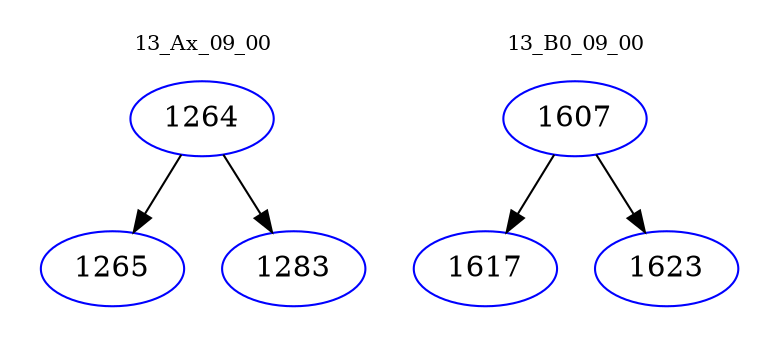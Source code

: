 digraph{
subgraph cluster_0 {
color = white
label = "13_Ax_09_00";
fontsize=10;
T0_1264 [label="1264", color="blue"]
T0_1264 -> T0_1265 [color="black"]
T0_1265 [label="1265", color="blue"]
T0_1264 -> T0_1283 [color="black"]
T0_1283 [label="1283", color="blue"]
}
subgraph cluster_1 {
color = white
label = "13_B0_09_00";
fontsize=10;
T1_1607 [label="1607", color="blue"]
T1_1607 -> T1_1617 [color="black"]
T1_1617 [label="1617", color="blue"]
T1_1607 -> T1_1623 [color="black"]
T1_1623 [label="1623", color="blue"]
}
}
